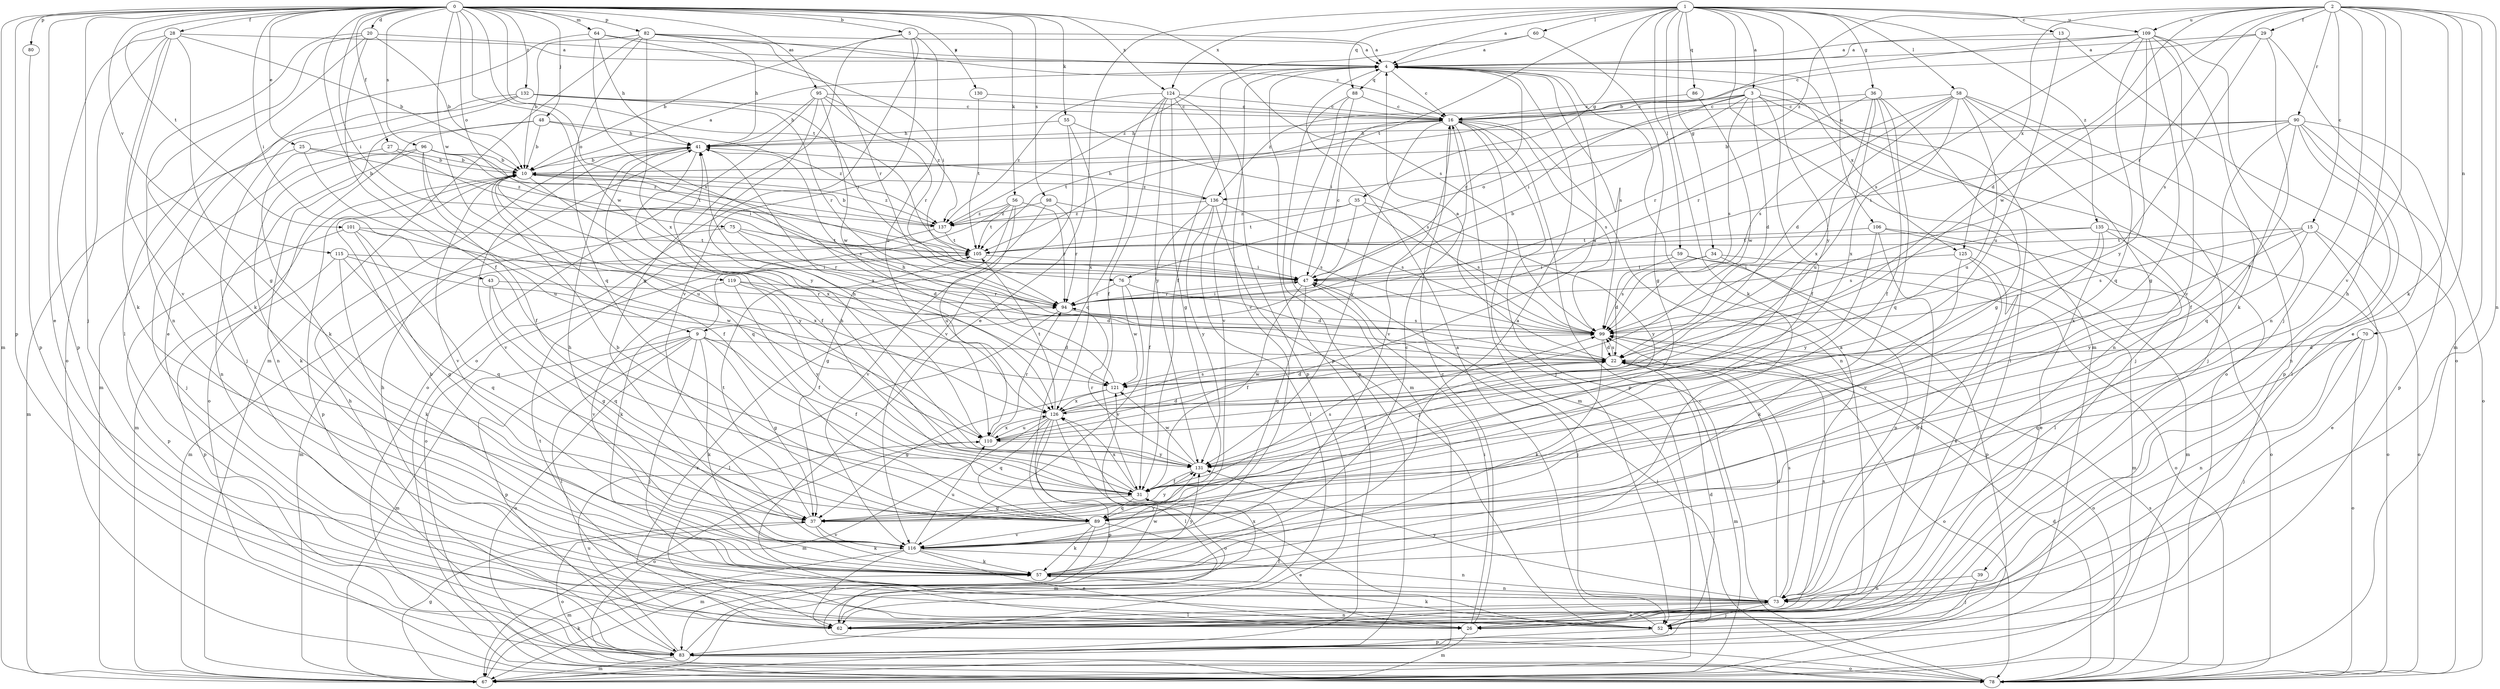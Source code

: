 strict digraph  {
0;
1;
2;
3;
4;
5;
9;
10;
13;
15;
16;
20;
22;
25;
26;
27;
28;
29;
31;
34;
35;
36;
37;
39;
41;
43;
47;
48;
52;
55;
56;
57;
58;
59;
60;
62;
64;
67;
70;
73;
75;
76;
78;
80;
82;
83;
86;
88;
89;
90;
94;
95;
96;
98;
99;
101;
105;
106;
109;
110;
115;
116;
119;
121;
124;
125;
126;
130;
131;
132;
135;
136;
137;
0 -> 5  [label=b];
0 -> 9  [label=b];
0 -> 20  [label=d];
0 -> 25  [label=e];
0 -> 26  [label=e];
0 -> 27  [label=f];
0 -> 28  [label=f];
0 -> 43  [label=i];
0 -> 47  [label=i];
0 -> 48  [label=j];
0 -> 52  [label=j];
0 -> 55  [label=k];
0 -> 56  [label=k];
0 -> 64  [label=m];
0 -> 67  [label=m];
0 -> 75  [label=o];
0 -> 76  [label=o];
0 -> 80  [label=p];
0 -> 82  [label=p];
0 -> 83  [label=p];
0 -> 95  [label=s];
0 -> 96  [label=s];
0 -> 98  [label=s];
0 -> 99  [label=s];
0 -> 101  [label=t];
0 -> 105  [label=t];
0 -> 115  [label=v];
0 -> 119  [label=w];
0 -> 121  [label=w];
0 -> 124  [label=x];
0 -> 130  [label=y];
0 -> 132  [label=z];
1 -> 3  [label=a];
1 -> 4  [label=a];
1 -> 13  [label=c];
1 -> 26  [label=e];
1 -> 34  [label=g];
1 -> 35  [label=g];
1 -> 36  [label=g];
1 -> 57  [label=k];
1 -> 58  [label=l];
1 -> 59  [label=l];
1 -> 60  [label=l];
1 -> 67  [label=m];
1 -> 86  [label=q];
1 -> 88  [label=q];
1 -> 105  [label=t];
1 -> 106  [label=u];
1 -> 109  [label=u];
1 -> 124  [label=x];
1 -> 131  [label=y];
1 -> 135  [label=z];
2 -> 15  [label=c];
2 -> 22  [label=d];
2 -> 29  [label=f];
2 -> 39  [label=h];
2 -> 52  [label=j];
2 -> 57  [label=k];
2 -> 67  [label=m];
2 -> 70  [label=n];
2 -> 73  [label=n];
2 -> 90  [label=r];
2 -> 94  [label=r];
2 -> 109  [label=u];
2 -> 116  [label=v];
2 -> 121  [label=w];
2 -> 125  [label=x];
2 -> 136  [label=z];
3 -> 9  [label=b];
3 -> 16  [label=c];
3 -> 22  [label=d];
3 -> 31  [label=f];
3 -> 47  [label=i];
3 -> 52  [label=j];
3 -> 62  [label=l];
3 -> 76  [label=o];
3 -> 99  [label=s];
3 -> 136  [label=z];
4 -> 16  [label=c];
4 -> 31  [label=f];
4 -> 78  [label=o];
4 -> 83  [label=p];
4 -> 88  [label=q];
4 -> 94  [label=r];
4 -> 99  [label=s];
4 -> 116  [label=v];
4 -> 125  [label=x];
5 -> 4  [label=a];
5 -> 10  [label=b];
5 -> 37  [label=g];
5 -> 78  [label=o];
5 -> 110  [label=u];
5 -> 116  [label=v];
9 -> 22  [label=d];
9 -> 31  [label=f];
9 -> 37  [label=g];
9 -> 52  [label=j];
9 -> 57  [label=k];
9 -> 62  [label=l];
9 -> 67  [label=m];
9 -> 78  [label=o];
9 -> 83  [label=p];
10 -> 4  [label=a];
10 -> 31  [label=f];
10 -> 67  [label=m];
10 -> 83  [label=p];
10 -> 99  [label=s];
10 -> 116  [label=v];
10 -> 126  [label=x];
10 -> 131  [label=y];
10 -> 136  [label=z];
10 -> 137  [label=z];
13 -> 4  [label=a];
13 -> 78  [label=o];
13 -> 110  [label=u];
15 -> 26  [label=e];
15 -> 78  [label=o];
15 -> 99  [label=s];
15 -> 105  [label=t];
15 -> 126  [label=x];
15 -> 131  [label=y];
16 -> 41  [label=h];
16 -> 52  [label=j];
16 -> 67  [label=m];
16 -> 73  [label=n];
16 -> 83  [label=p];
16 -> 99  [label=s];
16 -> 105  [label=t];
16 -> 116  [label=v];
16 -> 131  [label=y];
20 -> 4  [label=a];
20 -> 10  [label=b];
20 -> 31  [label=f];
20 -> 57  [label=k];
20 -> 62  [label=l];
20 -> 73  [label=n];
22 -> 4  [label=a];
22 -> 31  [label=f];
22 -> 67  [label=m];
22 -> 78  [label=o];
22 -> 99  [label=s];
22 -> 121  [label=w];
25 -> 10  [label=b];
25 -> 67  [label=m];
25 -> 110  [label=u];
25 -> 137  [label=z];
26 -> 16  [label=c];
26 -> 47  [label=i];
26 -> 67  [label=m];
26 -> 105  [label=t];
27 -> 10  [label=b];
27 -> 47  [label=i];
27 -> 52  [label=j];
28 -> 4  [label=a];
28 -> 10  [label=b];
28 -> 37  [label=g];
28 -> 57  [label=k];
28 -> 78  [label=o];
28 -> 83  [label=p];
28 -> 116  [label=v];
29 -> 4  [label=a];
29 -> 16  [label=c];
29 -> 26  [label=e];
29 -> 31  [label=f];
29 -> 99  [label=s];
31 -> 37  [label=g];
31 -> 41  [label=h];
31 -> 67  [label=m];
31 -> 89  [label=q];
31 -> 99  [label=s];
31 -> 126  [label=x];
34 -> 47  [label=i];
34 -> 67  [label=m];
34 -> 73  [label=n];
34 -> 99  [label=s];
35 -> 47  [label=i];
35 -> 99  [label=s];
35 -> 105  [label=t];
35 -> 131  [label=y];
35 -> 137  [label=z];
36 -> 16  [label=c];
36 -> 31  [label=f];
36 -> 37  [label=g];
36 -> 89  [label=q];
36 -> 94  [label=r];
36 -> 110  [label=u];
36 -> 126  [label=x];
37 -> 57  [label=k];
37 -> 78  [label=o];
37 -> 105  [label=t];
37 -> 116  [label=v];
37 -> 131  [label=y];
39 -> 52  [label=j];
39 -> 73  [label=n];
41 -> 10  [label=b];
41 -> 31  [label=f];
41 -> 89  [label=q];
41 -> 116  [label=v];
41 -> 126  [label=x];
43 -> 37  [label=g];
43 -> 89  [label=q];
43 -> 94  [label=r];
47 -> 16  [label=c];
47 -> 31  [label=f];
47 -> 52  [label=j];
47 -> 89  [label=q];
47 -> 94  [label=r];
48 -> 10  [label=b];
48 -> 41  [label=h];
48 -> 73  [label=n];
48 -> 78  [label=o];
48 -> 137  [label=z];
52 -> 4  [label=a];
52 -> 22  [label=d];
52 -> 57  [label=k];
52 -> 83  [label=p];
52 -> 126  [label=x];
55 -> 41  [label=h];
55 -> 99  [label=s];
55 -> 116  [label=v];
55 -> 126  [label=x];
56 -> 37  [label=g];
56 -> 78  [label=o];
56 -> 94  [label=r];
56 -> 105  [label=t];
56 -> 110  [label=u];
56 -> 137  [label=z];
57 -> 4  [label=a];
57 -> 10  [label=b];
57 -> 16  [label=c];
57 -> 73  [label=n];
57 -> 131  [label=y];
58 -> 16  [label=c];
58 -> 22  [label=d];
58 -> 52  [label=j];
58 -> 73  [label=n];
58 -> 83  [label=p];
58 -> 94  [label=r];
58 -> 99  [label=s];
58 -> 110  [label=u];
58 -> 126  [label=x];
59 -> 22  [label=d];
59 -> 47  [label=i];
59 -> 78  [label=o];
59 -> 83  [label=p];
60 -> 4  [label=a];
60 -> 37  [label=g];
60 -> 137  [label=z];
62 -> 4  [label=a];
62 -> 31  [label=f];
62 -> 41  [label=h];
62 -> 73  [label=n];
62 -> 94  [label=r];
62 -> 99  [label=s];
64 -> 4  [label=a];
64 -> 26  [label=e];
64 -> 41  [label=h];
64 -> 47  [label=i];
64 -> 99  [label=s];
67 -> 37  [label=g];
67 -> 57  [label=k];
70 -> 22  [label=d];
70 -> 52  [label=j];
70 -> 73  [label=n];
70 -> 78  [label=o];
70 -> 89  [label=q];
73 -> 22  [label=d];
73 -> 26  [label=e];
73 -> 52  [label=j];
73 -> 62  [label=l];
73 -> 99  [label=s];
73 -> 131  [label=y];
75 -> 22  [label=d];
75 -> 67  [label=m];
75 -> 94  [label=r];
75 -> 105  [label=t];
76 -> 22  [label=d];
76 -> 94  [label=r];
76 -> 116  [label=v];
76 -> 121  [label=w];
78 -> 16  [label=c];
78 -> 22  [label=d];
78 -> 47  [label=i];
78 -> 99  [label=s];
80 -> 83  [label=p];
82 -> 4  [label=a];
82 -> 10  [label=b];
82 -> 16  [label=c];
82 -> 41  [label=h];
82 -> 67  [label=m];
82 -> 89  [label=q];
82 -> 94  [label=r];
82 -> 126  [label=x];
83 -> 41  [label=h];
83 -> 67  [label=m];
83 -> 78  [label=o];
83 -> 110  [label=u];
83 -> 121  [label=w];
86 -> 16  [label=c];
86 -> 121  [label=w];
88 -> 16  [label=c];
88 -> 47  [label=i];
88 -> 67  [label=m];
88 -> 83  [label=p];
89 -> 10  [label=b];
89 -> 26  [label=e];
89 -> 57  [label=k];
89 -> 67  [label=m];
89 -> 116  [label=v];
90 -> 10  [label=b];
90 -> 31  [label=f];
90 -> 41  [label=h];
90 -> 47  [label=i];
90 -> 62  [label=l];
90 -> 73  [label=n];
90 -> 78  [label=o];
90 -> 83  [label=p];
90 -> 89  [label=q];
94 -> 47  [label=i];
94 -> 62  [label=l];
94 -> 99  [label=s];
95 -> 16  [label=c];
95 -> 41  [label=h];
95 -> 78  [label=o];
95 -> 94  [label=r];
95 -> 121  [label=w];
95 -> 131  [label=y];
95 -> 137  [label=z];
96 -> 10  [label=b];
96 -> 31  [label=f];
96 -> 57  [label=k];
96 -> 73  [label=n];
96 -> 105  [label=t];
96 -> 110  [label=u];
96 -> 137  [label=z];
98 -> 94  [label=r];
98 -> 99  [label=s];
98 -> 116  [label=v];
98 -> 137  [label=z];
99 -> 22  [label=d];
99 -> 57  [label=k];
99 -> 78  [label=o];
101 -> 37  [label=g];
101 -> 83  [label=p];
101 -> 89  [label=q];
101 -> 105  [label=t];
101 -> 126  [label=x];
105 -> 47  [label=i];
105 -> 57  [label=k];
106 -> 62  [label=l];
106 -> 67  [label=m];
106 -> 78  [label=o];
106 -> 105  [label=t];
106 -> 131  [label=y];
109 -> 4  [label=a];
109 -> 10  [label=b];
109 -> 37  [label=g];
109 -> 57  [label=k];
109 -> 73  [label=n];
109 -> 89  [label=q];
109 -> 99  [label=s];
109 -> 116  [label=v];
109 -> 131  [label=y];
110 -> 22  [label=d];
110 -> 41  [label=h];
110 -> 78  [label=o];
110 -> 94  [label=r];
110 -> 126  [label=x];
110 -> 131  [label=y];
115 -> 47  [label=i];
115 -> 57  [label=k];
115 -> 83  [label=p];
115 -> 89  [label=q];
115 -> 121  [label=w];
116 -> 26  [label=e];
116 -> 41  [label=h];
116 -> 57  [label=k];
116 -> 62  [label=l];
116 -> 67  [label=m];
116 -> 73  [label=n];
116 -> 110  [label=u];
116 -> 131  [label=y];
119 -> 22  [label=d];
119 -> 31  [label=f];
119 -> 94  [label=r];
119 -> 116  [label=v];
119 -> 131  [label=y];
121 -> 22  [label=d];
121 -> 37  [label=g];
121 -> 41  [label=h];
121 -> 126  [label=x];
124 -> 16  [label=c];
124 -> 31  [label=f];
124 -> 37  [label=g];
124 -> 83  [label=p];
124 -> 89  [label=q];
124 -> 116  [label=v];
124 -> 131  [label=y];
124 -> 137  [label=z];
125 -> 26  [label=e];
125 -> 47  [label=i];
125 -> 57  [label=k];
125 -> 73  [label=n];
126 -> 4  [label=a];
126 -> 62  [label=l];
126 -> 67  [label=m];
126 -> 78  [label=o];
126 -> 83  [label=p];
126 -> 89  [label=q];
126 -> 99  [label=s];
126 -> 105  [label=t];
126 -> 110  [label=u];
130 -> 16  [label=c];
130 -> 105  [label=t];
131 -> 31  [label=f];
131 -> 94  [label=r];
131 -> 121  [label=w];
132 -> 16  [label=c];
132 -> 47  [label=i];
132 -> 52  [label=j];
132 -> 57  [label=k];
132 -> 67  [label=m];
132 -> 94  [label=r];
135 -> 26  [label=e];
135 -> 62  [label=l];
135 -> 78  [label=o];
135 -> 99  [label=s];
135 -> 105  [label=t];
135 -> 116  [label=v];
136 -> 31  [label=f];
136 -> 41  [label=h];
136 -> 52  [label=j];
136 -> 62  [label=l];
136 -> 99  [label=s];
136 -> 131  [label=y];
136 -> 137  [label=z];
137 -> 10  [label=b];
137 -> 67  [label=m];
137 -> 105  [label=t];
}
